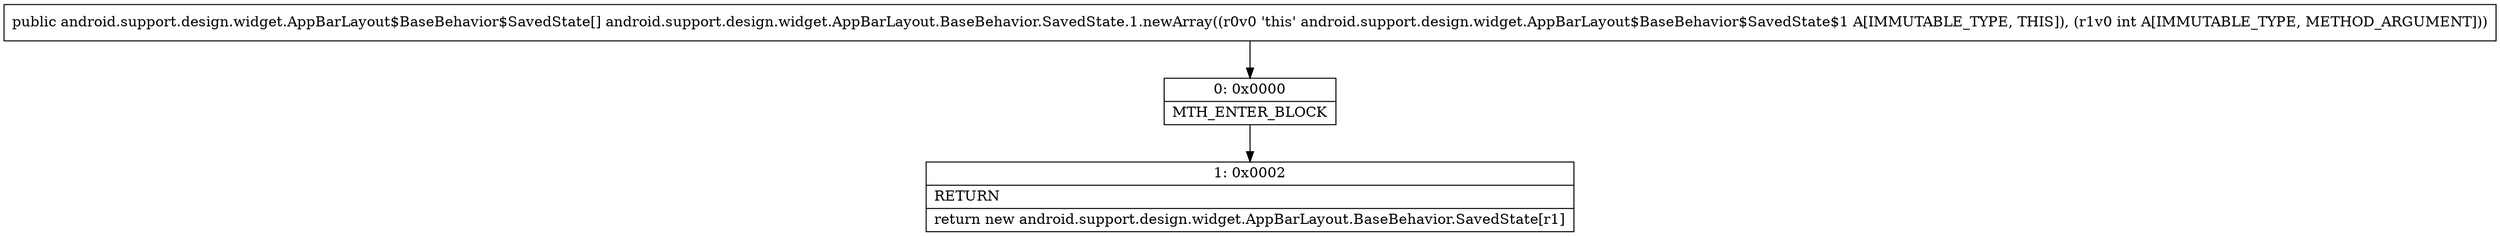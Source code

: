 digraph "CFG forandroid.support.design.widget.AppBarLayout.BaseBehavior.SavedState.1.newArray(I)[Landroid\/support\/design\/widget\/AppBarLayout$BaseBehavior$SavedState;" {
Node_0 [shape=record,label="{0\:\ 0x0000|MTH_ENTER_BLOCK\l}"];
Node_1 [shape=record,label="{1\:\ 0x0002|RETURN\l|return new android.support.design.widget.AppBarLayout.BaseBehavior.SavedState[r1]\l}"];
MethodNode[shape=record,label="{public android.support.design.widget.AppBarLayout$BaseBehavior$SavedState[] android.support.design.widget.AppBarLayout.BaseBehavior.SavedState.1.newArray((r0v0 'this' android.support.design.widget.AppBarLayout$BaseBehavior$SavedState$1 A[IMMUTABLE_TYPE, THIS]), (r1v0 int A[IMMUTABLE_TYPE, METHOD_ARGUMENT])) }"];
MethodNode -> Node_0;
Node_0 -> Node_1;
}

